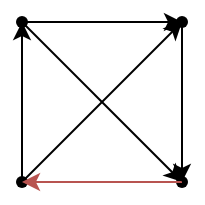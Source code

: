 <mxfile version="21.2.8" type="device">
  <diagram name="Page-1" id="YkfG58QmhGphY3ucjgIf">
    <mxGraphModel dx="447" dy="307" grid="1" gridSize="10" guides="1" tooltips="1" connect="1" arrows="1" fold="1" page="1" pageScale="1" pageWidth="827" pageHeight="1169" math="0" shadow="0">
      <root>
        <mxCell id="0" />
        <mxCell id="1" parent="0" />
        <mxCell id="SglOQQsIXI3WsfJXHg5s-1" value="" style="shape=waypoint;sketch=0;fillStyle=solid;size=6;pointerEvents=1;points=[];fillColor=none;resizable=0;rotatable=0;perimeter=centerPerimeter;snapToPoint=1;" parent="1" vertex="1">
          <mxGeometry x="430" y="430" width="20" height="20" as="geometry" />
        </mxCell>
        <mxCell id="SglOQQsIXI3WsfJXHg5s-4" value="" style="shape=waypoint;sketch=0;fillStyle=solid;size=6;pointerEvents=1;points=[];fillColor=none;resizable=0;rotatable=0;perimeter=centerPerimeter;snapToPoint=1;" parent="1" vertex="1">
          <mxGeometry x="430" y="350" width="20" height="20" as="geometry" />
        </mxCell>
        <mxCell id="SglOQQsIXI3WsfJXHg5s-5" value="" style="shape=waypoint;sketch=0;fillStyle=solid;size=6;pointerEvents=1;points=[];fillColor=none;resizable=0;rotatable=0;perimeter=centerPerimeter;snapToPoint=1;" parent="1" vertex="1">
          <mxGeometry x="350" y="350" width="20" height="20" as="geometry" />
        </mxCell>
        <mxCell id="SglOQQsIXI3WsfJXHg5s-8" value="" style="shape=waypoint;sketch=0;fillStyle=solid;size=6;pointerEvents=1;points=[];fillColor=none;resizable=0;rotatable=0;perimeter=centerPerimeter;snapToPoint=1;" parent="1" vertex="1">
          <mxGeometry x="350" y="430" width="20" height="20" as="geometry" />
        </mxCell>
        <mxCell id="2yt-wVgd3LTVJgKXGLat-2" value="" style="endArrow=classic;html=1;rounded=0;" parent="1" source="SglOQQsIXI3WsfJXHg5s-8" target="SglOQQsIXI3WsfJXHg5s-5" edge="1">
          <mxGeometry width="50" height="50" relative="1" as="geometry">
            <mxPoint x="340" y="440" as="sourcePoint" />
            <mxPoint x="390" y="390" as="targetPoint" />
          </mxGeometry>
        </mxCell>
        <mxCell id="2yt-wVgd3LTVJgKXGLat-3" value="" style="endArrow=classic;html=1;rounded=0;" parent="1" source="SglOQQsIXI3WsfJXHg5s-8" target="SglOQQsIXI3WsfJXHg5s-4" edge="1">
          <mxGeometry width="50" height="50" relative="1" as="geometry">
            <mxPoint x="340" y="440" as="sourcePoint" />
            <mxPoint x="390" y="390" as="targetPoint" />
          </mxGeometry>
        </mxCell>
        <mxCell id="2yt-wVgd3LTVJgKXGLat-4" value="" style="endArrow=classic;html=1;rounded=0;entryX=0.367;entryY=0.446;entryDx=0;entryDy=0;entryPerimeter=0;" parent="1" source="SglOQQsIXI3WsfJXHg5s-5" target="SglOQQsIXI3WsfJXHg5s-4" edge="1">
          <mxGeometry width="50" height="50" relative="1" as="geometry">
            <mxPoint x="340" y="440" as="sourcePoint" />
            <mxPoint x="390" y="390" as="targetPoint" />
          </mxGeometry>
        </mxCell>
        <mxCell id="2yt-wVgd3LTVJgKXGLat-5" value="" style="endArrow=classic;html=1;rounded=0;exitX=0.531;exitY=0.129;exitDx=0;exitDy=0;exitPerimeter=0;" parent="1" source="SglOQQsIXI3WsfJXHg5s-5" target="SglOQQsIXI3WsfJXHg5s-1" edge="1">
          <mxGeometry width="50" height="50" relative="1" as="geometry">
            <mxPoint x="340" y="440" as="sourcePoint" />
            <mxPoint x="390" y="390" as="targetPoint" />
          </mxGeometry>
        </mxCell>
        <mxCell id="2yt-wVgd3LTVJgKXGLat-6" value="" style="endArrow=classic;html=1;rounded=0;fillColor=#f8cecc;strokeColor=#b85450;" parent="1" source="SglOQQsIXI3WsfJXHg5s-1" target="SglOQQsIXI3WsfJXHg5s-8" edge="1">
          <mxGeometry width="50" height="50" relative="1" as="geometry">
            <mxPoint x="340" y="440" as="sourcePoint" />
            <mxPoint x="390" y="390" as="targetPoint" />
          </mxGeometry>
        </mxCell>
        <mxCell id="2yt-wVgd3LTVJgKXGLat-8" value="" style="endArrow=classic;html=1;rounded=0;entryX=0.588;entryY=0.6;entryDx=0;entryDy=0;entryPerimeter=0;" parent="1" source="SglOQQsIXI3WsfJXHg5s-4" target="SglOQQsIXI3WsfJXHg5s-1" edge="1">
          <mxGeometry width="50" height="50" relative="1" as="geometry">
            <mxPoint x="340" y="440" as="sourcePoint" />
            <mxPoint x="390" y="390" as="targetPoint" />
          </mxGeometry>
        </mxCell>
      </root>
    </mxGraphModel>
  </diagram>
</mxfile>
